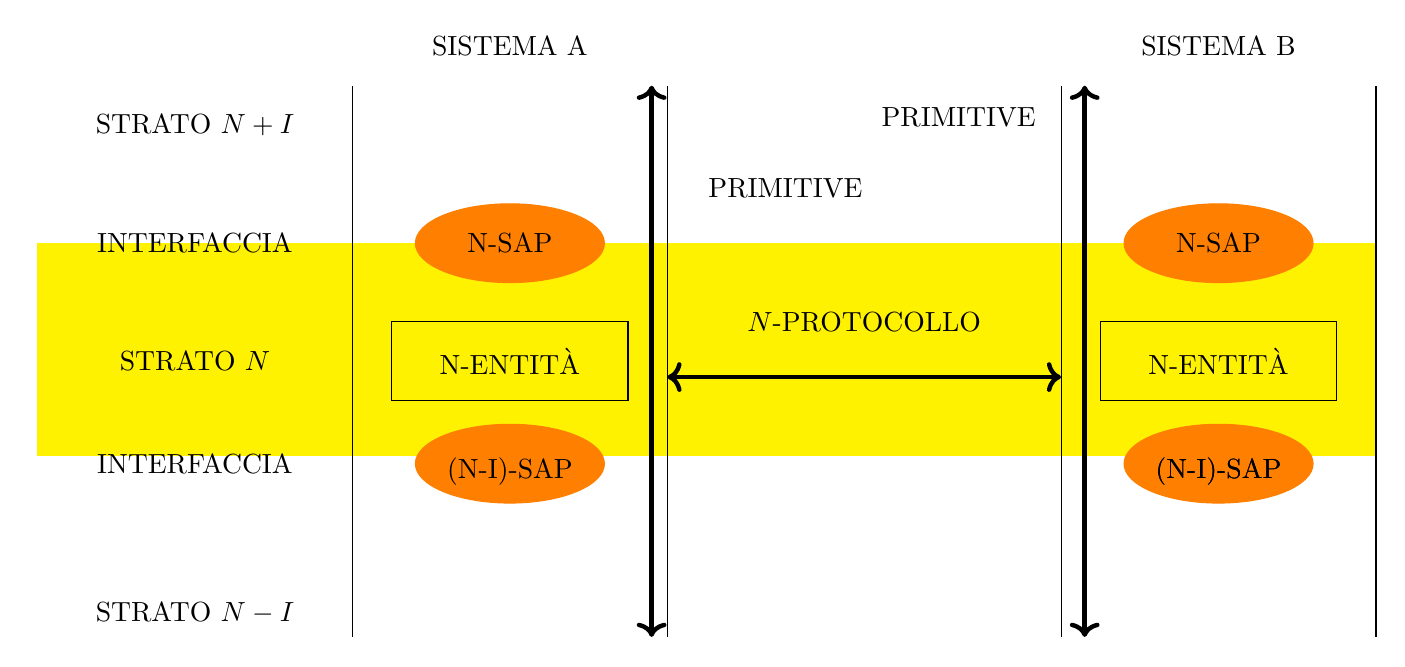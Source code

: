 ﻿\newcommand{\boundellipse}[3]% center, xdim, ydim
{(#1) ellipse (#2 and #3)
}

\begin{tikzpicture}
\draw[yellow,fill] (-4,1.3) -- (-4,4) -- (13,4) -- (13,1.3)-- cycle;
\node at (-2,-.7) {STRATO $N-I$};
\node at (-2,1.2) {INTERFACCIA};
\node at (-2,2.5) {STRATO $N$};
\node at (-2,4) {INTERFACCIA};
\node at (-2,5.5) {STRATO $N+I$};

\node at (2,6.5) {SISTEMA A};
\draw (0,-1) -- (0,6);
\draw (4,-1) -- (4,6);
\node at (5.5,4.7) {PRIMITIVE};
\node at (7.7,5.6) {PRIMITIVE};
\node at (6.5,3) {$N$-PROTOCOLLO};
\draw[<->,ultra thick] (4,2.3) -- (9,2.3);
\node at (11,1.1) {(N-I)-SAP};
\draw[<->,ultra thick] (3.8,-1) -- (3.8,6);

\draw (9,-1) -- (9,6);
\node at (11,6.5) {SISTEMA B};

\draw (13,-1) -- (13,6);

\draw[orange,fill] \boundellipse{2,1.2}{1.2}{.5};
\node at (2,1.1) {(N-I)-SAP};
\node at (2,2.5) {N-ENTITÀ};
\draw[orange,fill] \boundellipse{2,4}{1.2}{.5};
\node at (2,4) {N-SAP};
\draw[orange,fill] \boundellipse{11,1.2}{1.2}{.5};
\node at (11,1.1) {(N-I)-SAP};
\draw (0.5,2) -- (3.5,2) -- (3.5,3) -- (0.5,3) -- cycle;
\node at (11,2.5) {N-ENTITÀ};
\node at (11,1.1) {(N-I)-SAP};
\draw (12.5,2) -- (9.5,2) -- (9.5,3) -- (12.5,3) -- cycle;

\draw[<->,ultra thick] (9.3,-1) -- (9.3,6);

\draw[orange,fill] \boundellipse{11,4}{1.2}{.5};
\node at (11,4) {N-SAP};
\end{tikzpicture}